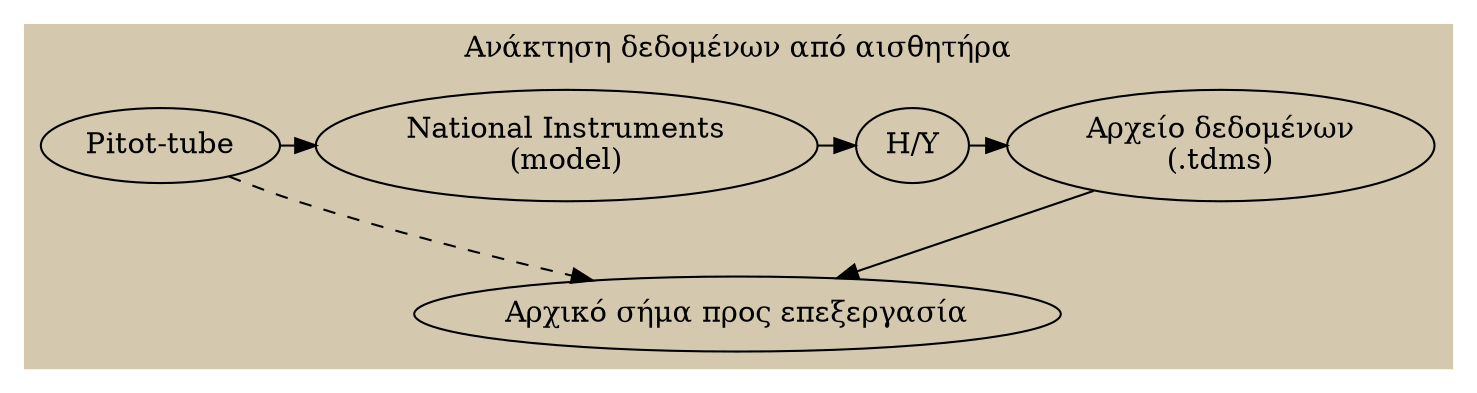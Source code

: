 digraph rec_proc {
    compound=true;
    pitot[label="Pitot-tube"]
    rec_card[label="National Instruments\n(model)"]
    pc[label="H/Y"]
    dataframe[label="Αρχείο δεδομένων\n(.tdms)"]
    finished_prod[label="Αρχικό σήμα πρoς επεξεργασία"]
    subgraph cluster_0{
        style=filled;
        color="#D4C9AF";
        {rank=same;pitot;rec_card;pc;dataframe;}
        label= "Ανάκτηση δεδομένων από αισθητήρα";
        pitot -> rec_card;
        rec_card -> pc -> dataframe -> finished_prod;
        pitot -> finished_prod[style=dashed];
    }
}
